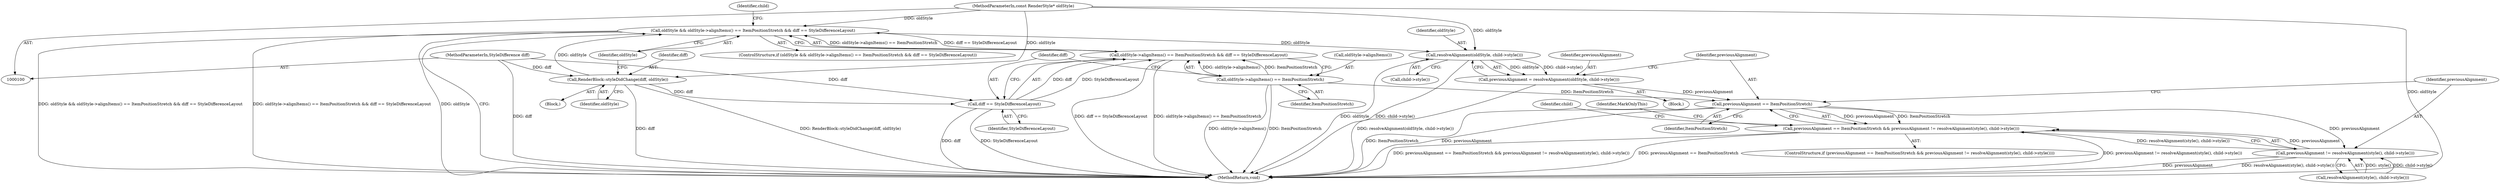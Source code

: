 digraph "1_Chrome_b2b21468c1f7f08b30a7c1755316f6026c50eb2a_6@pointer" {
"1000108" [label="(Call,oldStyle && oldStyle->alignItems() == ItemPositionStretch && diff == StyleDifferenceLayout)"];
"1000104" [label="(Call,RenderBlock::styleDidChange(diff, oldStyle))"];
"1000101" [label="(MethodParameterIn,StyleDifference diff)"];
"1000102" [label="(MethodParameterIn,const RenderStyle* oldStyle)"];
"1000110" [label="(Call,oldStyle->alignItems() == ItemPositionStretch && diff == StyleDifferenceLayout)"];
"1000111" [label="(Call,oldStyle->alignItems() == ItemPositionStretch)"];
"1000114" [label="(Call,diff == StyleDifferenceLayout)"];
"1000131" [label="(Call,resolveAlignment(oldStyle, child->style()))"];
"1000129" [label="(Call,previousAlignment = resolveAlignment(oldStyle, child->style()))"];
"1000136" [label="(Call,previousAlignment == ItemPositionStretch)"];
"1000135" [label="(Call,previousAlignment == ItemPositionStretch && previousAlignment != resolveAlignment(style(), child->style()))"];
"1000139" [label="(Call,previousAlignment != resolveAlignment(style(), child->style()))"];
"1000101" [label="(MethodParameterIn,StyleDifference diff)"];
"1000141" [label="(Call,resolveAlignment(style(), child->style()))"];
"1000138" [label="(Identifier,ItemPositionStretch)"];
"1000105" [label="(Identifier,diff)"];
"1000140" [label="(Identifier,previousAlignment)"];
"1000110" [label="(Call,oldStyle->alignItems() == ItemPositionStretch && diff == StyleDifferenceLayout)"];
"1000103" [label="(Block,)"];
"1000108" [label="(Call,oldStyle && oldStyle->alignItems() == ItemPositionStretch && diff == StyleDifferenceLayout)"];
"1000115" [label="(Identifier,diff)"];
"1000136" [label="(Call,previousAlignment == ItemPositionStretch)"];
"1000129" [label="(Call,previousAlignment = resolveAlignment(oldStyle, child->style()))"];
"1000135" [label="(Call,previousAlignment == ItemPositionStretch && previousAlignment != resolveAlignment(style(), child->style()))"];
"1000113" [label="(Identifier,ItemPositionStretch)"];
"1000111" [label="(Call,oldStyle->alignItems() == ItemPositionStretch)"];
"1000106" [label="(Identifier,oldStyle)"];
"1000112" [label="(Call,oldStyle->alignItems())"];
"1000131" [label="(Call,resolveAlignment(oldStyle, child->style()))"];
"1000133" [label="(Call,child->style())"];
"1000107" [label="(ControlStructure,if (oldStyle && oldStyle->alignItems() == ItemPositionStretch && diff == StyleDifferenceLayout))"];
"1000134" [label="(ControlStructure,if (previousAlignment == ItemPositionStretch && previousAlignment != resolveAlignment(style(), child->style())))"];
"1000145" [label="(Identifier,MarkOnlyThis)"];
"1000104" [label="(Call,RenderBlock::styleDidChange(diff, oldStyle))"];
"1000102" [label="(MethodParameterIn,const RenderStyle* oldStyle)"];
"1000132" [label="(Identifier,oldStyle)"];
"1000125" [label="(Identifier,child)"];
"1000116" [label="(Identifier,StyleDifferenceLayout)"];
"1000139" [label="(Call,previousAlignment != resolveAlignment(style(), child->style()))"];
"1000137" [label="(Identifier,previousAlignment)"];
"1000127" [label="(Block,)"];
"1000114" [label="(Call,diff == StyleDifferenceLayout)"];
"1000146" [label="(MethodReturn,void)"];
"1000130" [label="(Identifier,previousAlignment)"];
"1000121" [label="(Identifier,child)"];
"1000109" [label="(Identifier,oldStyle)"];
"1000108" -> "1000107"  [label="AST: "];
"1000108" -> "1000109"  [label="CFG: "];
"1000108" -> "1000110"  [label="CFG: "];
"1000109" -> "1000108"  [label="AST: "];
"1000110" -> "1000108"  [label="AST: "];
"1000121" -> "1000108"  [label="CFG: "];
"1000146" -> "1000108"  [label="CFG: "];
"1000108" -> "1000146"  [label="DDG: oldStyle && oldStyle->alignItems() == ItemPositionStretch && diff == StyleDifferenceLayout"];
"1000108" -> "1000146"  [label="DDG: oldStyle->alignItems() == ItemPositionStretch && diff == StyleDifferenceLayout"];
"1000108" -> "1000146"  [label="DDG: oldStyle"];
"1000104" -> "1000108"  [label="DDG: oldStyle"];
"1000102" -> "1000108"  [label="DDG: oldStyle"];
"1000110" -> "1000108"  [label="DDG: oldStyle->alignItems() == ItemPositionStretch"];
"1000110" -> "1000108"  [label="DDG: diff == StyleDifferenceLayout"];
"1000108" -> "1000131"  [label="DDG: oldStyle"];
"1000104" -> "1000103"  [label="AST: "];
"1000104" -> "1000106"  [label="CFG: "];
"1000105" -> "1000104"  [label="AST: "];
"1000106" -> "1000104"  [label="AST: "];
"1000109" -> "1000104"  [label="CFG: "];
"1000104" -> "1000146"  [label="DDG: RenderBlock::styleDidChange(diff, oldStyle)"];
"1000104" -> "1000146"  [label="DDG: diff"];
"1000101" -> "1000104"  [label="DDG: diff"];
"1000102" -> "1000104"  [label="DDG: oldStyle"];
"1000104" -> "1000114"  [label="DDG: diff"];
"1000101" -> "1000100"  [label="AST: "];
"1000101" -> "1000146"  [label="DDG: diff"];
"1000101" -> "1000114"  [label="DDG: diff"];
"1000102" -> "1000100"  [label="AST: "];
"1000102" -> "1000146"  [label="DDG: oldStyle"];
"1000102" -> "1000131"  [label="DDG: oldStyle"];
"1000110" -> "1000111"  [label="CFG: "];
"1000110" -> "1000114"  [label="CFG: "];
"1000111" -> "1000110"  [label="AST: "];
"1000114" -> "1000110"  [label="AST: "];
"1000110" -> "1000146"  [label="DDG: diff == StyleDifferenceLayout"];
"1000110" -> "1000146"  [label="DDG: oldStyle->alignItems() == ItemPositionStretch"];
"1000111" -> "1000110"  [label="DDG: oldStyle->alignItems()"];
"1000111" -> "1000110"  [label="DDG: ItemPositionStretch"];
"1000114" -> "1000110"  [label="DDG: diff"];
"1000114" -> "1000110"  [label="DDG: StyleDifferenceLayout"];
"1000111" -> "1000113"  [label="CFG: "];
"1000112" -> "1000111"  [label="AST: "];
"1000113" -> "1000111"  [label="AST: "];
"1000115" -> "1000111"  [label="CFG: "];
"1000111" -> "1000146"  [label="DDG: oldStyle->alignItems()"];
"1000111" -> "1000146"  [label="DDG: ItemPositionStretch"];
"1000111" -> "1000136"  [label="DDG: ItemPositionStretch"];
"1000114" -> "1000116"  [label="CFG: "];
"1000115" -> "1000114"  [label="AST: "];
"1000116" -> "1000114"  [label="AST: "];
"1000114" -> "1000146"  [label="DDG: diff"];
"1000114" -> "1000146"  [label="DDG: StyleDifferenceLayout"];
"1000131" -> "1000129"  [label="AST: "];
"1000131" -> "1000133"  [label="CFG: "];
"1000132" -> "1000131"  [label="AST: "];
"1000133" -> "1000131"  [label="AST: "];
"1000129" -> "1000131"  [label="CFG: "];
"1000131" -> "1000146"  [label="DDG: oldStyle"];
"1000131" -> "1000146"  [label="DDG: child->style()"];
"1000131" -> "1000129"  [label="DDG: oldStyle"];
"1000131" -> "1000129"  [label="DDG: child->style()"];
"1000129" -> "1000127"  [label="AST: "];
"1000130" -> "1000129"  [label="AST: "];
"1000137" -> "1000129"  [label="CFG: "];
"1000129" -> "1000146"  [label="DDG: resolveAlignment(oldStyle, child->style())"];
"1000129" -> "1000136"  [label="DDG: previousAlignment"];
"1000136" -> "1000135"  [label="AST: "];
"1000136" -> "1000138"  [label="CFG: "];
"1000137" -> "1000136"  [label="AST: "];
"1000138" -> "1000136"  [label="AST: "];
"1000140" -> "1000136"  [label="CFG: "];
"1000135" -> "1000136"  [label="CFG: "];
"1000136" -> "1000146"  [label="DDG: ItemPositionStretch"];
"1000136" -> "1000146"  [label="DDG: previousAlignment"];
"1000136" -> "1000135"  [label="DDG: previousAlignment"];
"1000136" -> "1000135"  [label="DDG: ItemPositionStretch"];
"1000136" -> "1000139"  [label="DDG: previousAlignment"];
"1000135" -> "1000134"  [label="AST: "];
"1000135" -> "1000139"  [label="CFG: "];
"1000139" -> "1000135"  [label="AST: "];
"1000145" -> "1000135"  [label="CFG: "];
"1000125" -> "1000135"  [label="CFG: "];
"1000135" -> "1000146"  [label="DDG: previousAlignment != resolveAlignment(style(), child->style())"];
"1000135" -> "1000146"  [label="DDG: previousAlignment == ItemPositionStretch && previousAlignment != resolveAlignment(style(), child->style())"];
"1000135" -> "1000146"  [label="DDG: previousAlignment == ItemPositionStretch"];
"1000139" -> "1000135"  [label="DDG: previousAlignment"];
"1000139" -> "1000135"  [label="DDG: resolveAlignment(style(), child->style())"];
"1000139" -> "1000141"  [label="CFG: "];
"1000140" -> "1000139"  [label="AST: "];
"1000141" -> "1000139"  [label="AST: "];
"1000139" -> "1000146"  [label="DDG: previousAlignment"];
"1000139" -> "1000146"  [label="DDG: resolveAlignment(style(), child->style())"];
"1000141" -> "1000139"  [label="DDG: style()"];
"1000141" -> "1000139"  [label="DDG: child->style()"];
}
